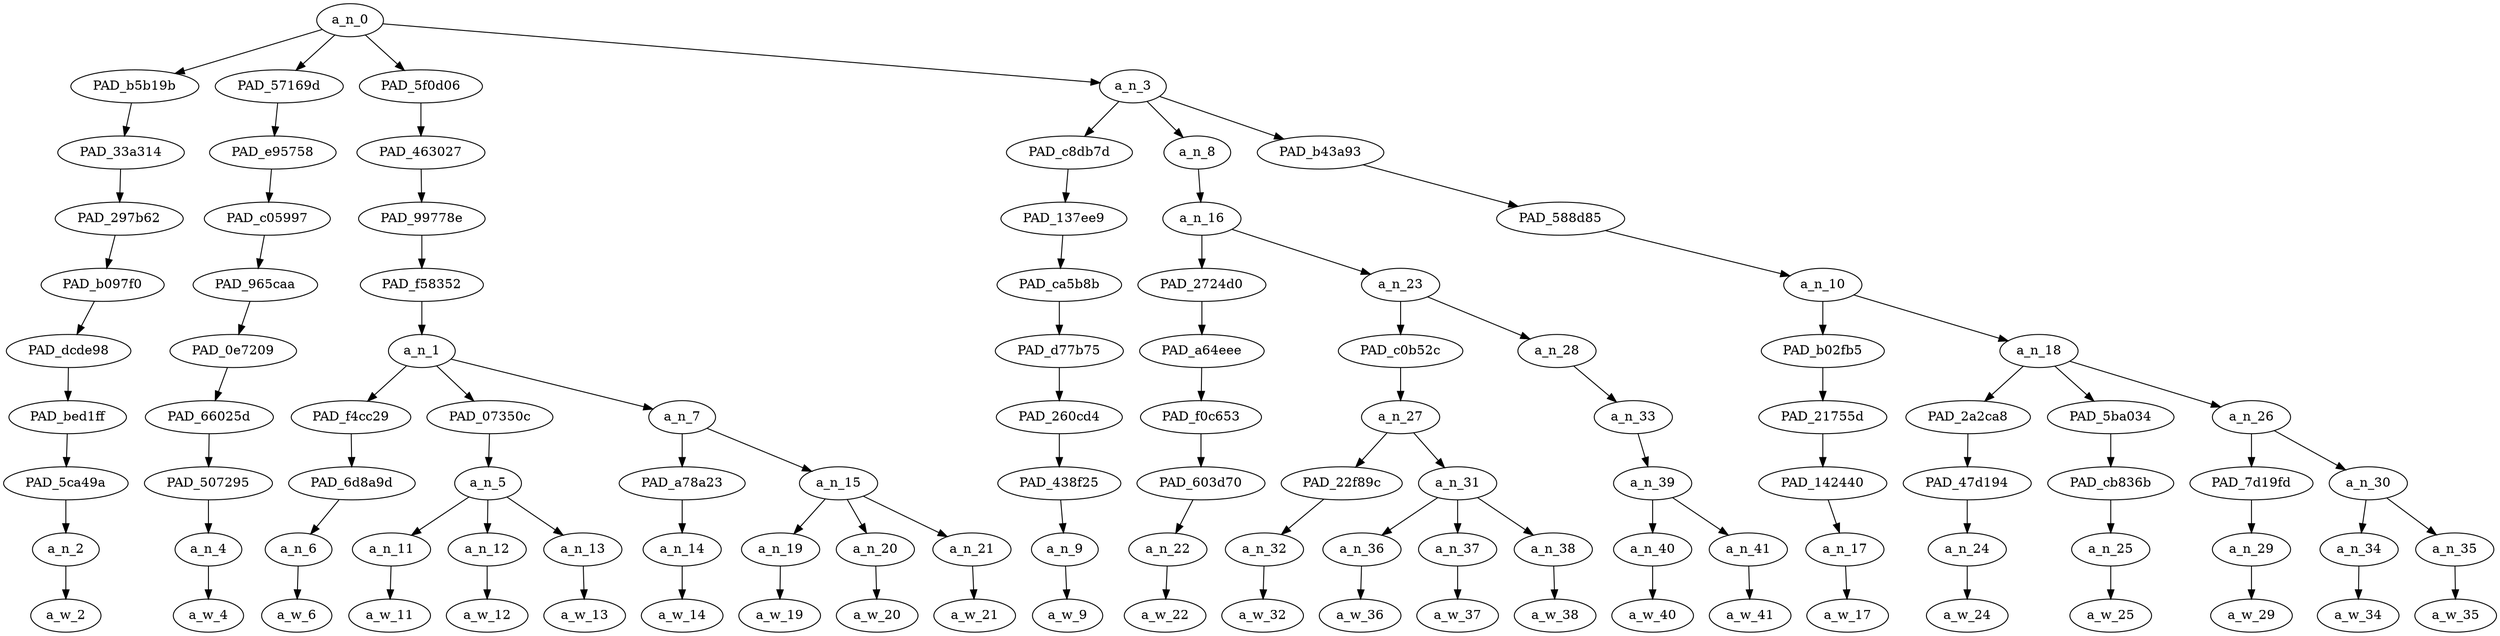 strict digraph "" {
	a_n_0	[div_dir=1,
		index=0,
		level=9,
		pos="12.270833333333334,9!",
		text_span="[0, 1, 2, 3, 4, 5, 6, 7, 8, 9, 10, 11, 12, 13, 14, 15, 16, 17, 18, 19, 20, 21, 22, 23]",
		value=1.00000002];
	PAD_b5b19b	[div_dir=1,
		index=1,
		level=8,
		pos="8.0,8!",
		text_span="[8]",
		value=0.02478693];
	a_n_0 -> PAD_b5b19b;
	PAD_57169d	[div_dir=-1,
		index=3,
		level=8,
		pos="23.0,8!",
		text_span="[23]",
		value=0.02560848];
	a_n_0 -> PAD_57169d;
	PAD_5f0d06	[div_dir=1,
		index=0,
		level=8,
		pos="3.0,8!",
		text_span="[0, 1, 2, 3, 4, 5, 6, 7]",
		value=0.46858451];
	a_n_0 -> PAD_5f0d06;
	a_n_3	[div_dir=1,
		index=2,
		level=8,
		pos="15.083333333333334,8!",
		text_span="[9, 10, 11, 12, 13, 14, 15, 16, 17, 18, 19, 20, 21, 22]",
		value=0.48090239];
	a_n_0 -> a_n_3;
	PAD_33a314	[div_dir=1,
		index=1,
		level=7,
		pos="8.0,7!",
		text_span="[8]",
		value=0.02478693];
	PAD_b5b19b -> PAD_33a314;
	PAD_297b62	[div_dir=1,
		index=1,
		level=6,
		pos="8.0,6!",
		text_span="[8]",
		value=0.02478693];
	PAD_33a314 -> PAD_297b62;
	PAD_b097f0	[div_dir=1,
		index=1,
		level=5,
		pos="8.0,5!",
		text_span="[8]",
		value=0.02478693];
	PAD_297b62 -> PAD_b097f0;
	PAD_dcde98	[div_dir=1,
		index=1,
		level=4,
		pos="8.0,4!",
		text_span="[8]",
		value=0.02478693];
	PAD_b097f0 -> PAD_dcde98;
	PAD_bed1ff	[div_dir=1,
		index=3,
		level=3,
		pos="8.0,3!",
		text_span="[8]",
		value=0.02478693];
	PAD_dcde98 -> PAD_bed1ff;
	PAD_5ca49a	[div_dir=1,
		index=4,
		level=2,
		pos="8.0,2!",
		text_span="[8]",
		value=0.02478693];
	PAD_bed1ff -> PAD_5ca49a;
	a_n_2	[div_dir=1,
		index=8,
		level=1,
		pos="8.0,1!",
		text_span="[8]",
		value=0.02478693];
	PAD_5ca49a -> a_n_2;
	a_w_2	[div_dir=0,
		index=8,
		level=0,
		pos="8,0!",
		text_span="[8]",
		value=but];
	a_n_2 -> a_w_2;
	PAD_e95758	[div_dir=-1,
		index=5,
		level=7,
		pos="23.0,7!",
		text_span="[23]",
		value=0.02560848];
	PAD_57169d -> PAD_e95758;
	PAD_c05997	[div_dir=-1,
		index=5,
		level=6,
		pos="23.0,6!",
		text_span="[23]",
		value=0.02560848];
	PAD_e95758 -> PAD_c05997;
	PAD_965caa	[div_dir=-1,
		index=6,
		level=5,
		pos="23.0,5!",
		text_span="[23]",
		value=0.02560848];
	PAD_c05997 -> PAD_965caa;
	PAD_0e7209	[div_dir=-1,
		index=8,
		level=4,
		pos="23.0,4!",
		text_span="[23]",
		value=0.02560848];
	PAD_965caa -> PAD_0e7209;
	PAD_66025d	[div_dir=-1,
		index=12,
		level=3,
		pos="23.0,3!",
		text_span="[23]",
		value=0.02560848];
	PAD_0e7209 -> PAD_66025d;
	PAD_507295	[div_dir=-1,
		index=15,
		level=2,
		pos="23.0,2!",
		text_span="[23]",
		value=0.02560848];
	PAD_66025d -> PAD_507295;
	a_n_4	[div_dir=-1,
		index=23,
		level=1,
		pos="23.0,1!",
		text_span="[23]",
		value=0.02560848];
	PAD_507295 -> a_n_4;
	a_w_4	[div_dir=0,
		index=23,
		level=0,
		pos="23,0!",
		text_span="[23]",
		value=😒];
	a_n_4 -> a_w_4;
	PAD_463027	[div_dir=1,
		index=0,
		level=7,
		pos="3.0,7!",
		text_span="[0, 1, 2, 3, 4, 5, 6, 7]",
		value=0.46858451];
	PAD_5f0d06 -> PAD_463027;
	PAD_99778e	[div_dir=1,
		index=0,
		level=6,
		pos="3.0,6!",
		text_span="[0, 1, 2, 3, 4, 5, 6, 7]",
		value=0.46858451];
	PAD_463027 -> PAD_99778e;
	PAD_f58352	[div_dir=1,
		index=0,
		level=5,
		pos="3.0,5!",
		text_span="[0, 1, 2, 3, 4, 5, 6, 7]",
		value=0.46858451];
	PAD_99778e -> PAD_f58352;
	a_n_1	[div_dir=1,
		index=0,
		level=4,
		pos="3.0,4!",
		text_span="[0, 1, 2, 3, 4, 5, 6, 7]",
		value=0.46858451];
	PAD_f58352 -> a_n_1;
	PAD_f4cc29	[div_dir=1,
		index=1,
		level=3,
		pos="3.0,3!",
		text_span="[3]",
		value=0.03121645];
	a_n_1 -> PAD_f4cc29;
	PAD_07350c	[div_dir=1,
		index=0,
		level=3,
		pos="1.0,3!",
		text_span="[0, 1, 2]",
		value=0.29772233];
	a_n_1 -> PAD_07350c;
	a_n_7	[div_dir=-1,
		index=2,
		level=3,
		pos="5.0,3!",
		text_span="[4, 5, 6, 7]",
		value=0.13951692];
	a_n_1 -> a_n_7;
	PAD_6d8a9d	[div_dir=1,
		index=1,
		level=2,
		pos="3.0,2!",
		text_span="[3]",
		value=0.03121645];
	PAD_f4cc29 -> PAD_6d8a9d;
	a_n_6	[div_dir=1,
		index=3,
		level=1,
		pos="3.0,1!",
		text_span="[3]",
		value=0.03121645];
	PAD_6d8a9d -> a_n_6;
	a_w_6	[div_dir=0,
		index=3,
		level=0,
		pos="3,0!",
		text_span="[3]",
		value=better];
	a_n_6 -> a_w_6;
	a_n_5	[div_dir=1,
		index=0,
		level=2,
		pos="1.0,2!",
		text_span="[0, 1, 2]",
		value=0.29772233];
	PAD_07350c -> a_n_5;
	a_n_11	[div_dir=1,
		index=0,
		level=1,
		pos="0.0,1!",
		text_span="[0]",
		value=0.07204355];
	a_n_5 -> a_n_11;
	a_n_12	[div_dir=1,
		index=1,
		level=1,
		pos="1.0,1!",
		text_span="[1]",
		value=0.16515031];
	a_n_5 -> a_n_12;
	a_n_13	[div_dir=-1,
		index=2,
		level=1,
		pos="2.0,1!",
		text_span="[2]",
		value=0.06029688];
	a_n_5 -> a_n_13;
	a_w_11	[div_dir=0,
		index=0,
		level=0,
		pos="0,0!",
		text_span="[0]",
		value=amber];
	a_n_11 -> a_w_11;
	a_w_12	[div_dir=0,
		index=1,
		level=0,
		pos="1,0!",
		text_span="[1]",
		value=guyer];
	a_n_12 -> a_w_12;
	a_w_13	[div_dir=0,
		index=2,
		level=0,
		pos="2,0!",
		text_span="[2]",
		value=ass];
	a_n_13 -> a_w_13;
	PAD_a78a23	[div_dir=-1,
		index=2,
		level=2,
		pos="4.0,2!",
		text_span="[4]",
		value=0.02607150];
	a_n_7 -> PAD_a78a23;
	a_n_15	[div_dir=-1,
		index=3,
		level=2,
		pos="6.0,2!",
		text_span="[5, 6, 7]",
		value=0.11331582];
	a_n_7 -> a_n_15;
	a_n_14	[div_dir=-1,
		index=4,
		level=1,
		pos="4.0,1!",
		text_span="[4]",
		value=0.02607150];
	PAD_a78a23 -> a_n_14;
	a_w_14	[div_dir=0,
		index=4,
		level=0,
		pos="4,0!",
		text_span="[4]",
		value=get];
	a_n_14 -> a_w_14;
	a_n_19	[div_dir=1,
		index=5,
		level=1,
		pos="5.0,1!",
		text_span="[5]",
		value=0.02267334];
	a_n_15 -> a_n_19;
	a_n_20	[div_dir=-1,
		index=6,
		level=1,
		pos="6.0,1!",
		text_span="[6]",
		value=0.03856571];
	a_n_15 -> a_n_20;
	a_n_21	[div_dir=-1,
		index=7,
		level=1,
		pos="7.0,1!",
		text_span="[7]",
		value=0.05199690];
	a_n_15 -> a_n_21;
	a_w_19	[div_dir=0,
		index=5,
		level=0,
		pos="5,0!",
		text_span="[5]",
		value=the];
	a_n_19 -> a_w_19;
	a_w_20	[div_dir=0,
		index=6,
		level=0,
		pos="6,0!",
		text_span="[6]",
		value=maximum];
	a_n_20 -> a_w_20;
	a_w_21	[div_dir=0,
		index=7,
		level=0,
		pos="7,0!",
		text_span="[7]",
		value=sentence];
	a_n_21 -> a_w_21;
	PAD_c8db7d	[div_dir=1,
		index=3,
		level=7,
		pos="16.0,7!",
		text_span="[16]",
		value=0.02176987];
	a_n_3 -> PAD_c8db7d;
	a_n_8	[div_dir=-1,
		index=2,
		level=7,
		pos="11.125,7!",
		text_span="[9, 10, 11, 12, 13, 14, 15]",
		value=0.33179901];
	a_n_3 -> a_n_8;
	PAD_b43a93	[div_dir=1,
		index=4,
		level=7,
		pos="18.125,7!",
		text_span="[17, 18, 19, 20, 21, 22]",
		value=0.12732516];
	a_n_3 -> PAD_b43a93;
	PAD_137ee9	[div_dir=1,
		index=3,
		level=6,
		pos="16.0,6!",
		text_span="[16]",
		value=0.02176987];
	PAD_c8db7d -> PAD_137ee9;
	PAD_ca5b8b	[div_dir=1,
		index=4,
		level=5,
		pos="16.0,5!",
		text_span="[16]",
		value=0.02176987];
	PAD_137ee9 -> PAD_ca5b8b;
	PAD_d77b75	[div_dir=1,
		index=5,
		level=4,
		pos="16.0,4!",
		text_span="[16]",
		value=0.02176987];
	PAD_ca5b8b -> PAD_d77b75;
	PAD_260cd4	[div_dir=1,
		index=7,
		level=3,
		pos="16.0,3!",
		text_span="[16]",
		value=0.02176987];
	PAD_d77b75 -> PAD_260cd4;
	PAD_438f25	[div_dir=1,
		index=9,
		level=2,
		pos="16.0,2!",
		text_span="[16]",
		value=0.02176987];
	PAD_260cd4 -> PAD_438f25;
	a_n_9	[div_dir=1,
		index=16,
		level=1,
		pos="16.0,1!",
		text_span="[16]",
		value=0.02176987];
	PAD_438f25 -> a_n_9;
	a_w_9	[div_dir=0,
		index=16,
		level=0,
		pos="16,0!",
		text_span="[16]",
		value=i];
	a_n_9 -> a_w_9;
	a_n_16	[div_dir=-1,
		index=2,
		level=6,
		pos="11.125,6!",
		text_span="[9, 10, 11, 12, 13, 14, 15]",
		value=0.33172876];
	a_n_8 -> a_n_16;
	PAD_2724d0	[div_dir=-1,
		index=2,
		level=5,
		pos="9.0,5!",
		text_span="[9]",
		value=0.04368559];
	a_n_16 -> PAD_2724d0;
	a_n_23	[div_dir=1,
		index=3,
		level=5,
		pos="13.25,5!",
		text_span="[10, 11, 12, 13, 14, 15]",
		value=0.28797292];
	a_n_16 -> a_n_23;
	PAD_a64eee	[div_dir=-1,
		index=2,
		level=4,
		pos="9.0,4!",
		text_span="[9]",
		value=0.04368559];
	PAD_2724d0 -> PAD_a64eee;
	PAD_f0c653	[div_dir=-1,
		index=4,
		level=3,
		pos="9.0,3!",
		text_span="[9]",
		value=0.04368559];
	PAD_a64eee -> PAD_f0c653;
	PAD_603d70	[div_dir=-1,
		index=5,
		level=2,
		pos="9.0,2!",
		text_span="[9]",
		value=0.04368559];
	PAD_f0c653 -> PAD_603d70;
	a_n_22	[div_dir=-1,
		index=9,
		level=1,
		pos="9.0,1!",
		text_span="[9]",
		value=0.04368559];
	PAD_603d70 -> a_n_22;
	a_w_22	[div_dir=0,
		index=9,
		level=0,
		pos="9,0!",
		text_span="[9]",
		value=ik];
	a_n_22 -> a_w_22;
	PAD_c0b52c	[div_dir=1,
		index=3,
		level=4,
		pos="12.0,4!",
		text_span="[10, 11, 12, 13]",
		value=0.20898217];
	a_n_23 -> PAD_c0b52c;
	a_n_28	[div_dir=-1,
		index=4,
		level=4,
		pos="14.5,4!",
		text_span="[14, 15]",
		value=0.07898457];
	a_n_23 -> a_n_28;
	a_n_27	[div_dir=1,
		index=5,
		level=3,
		pos="12.0,3!",
		text_span="[10, 11, 12, 13]",
		value=0.20898217];
	PAD_c0b52c -> a_n_27;
	PAD_22f89c	[div_dir=-1,
		index=7,
		level=2,
		pos="13.0,2!",
		text_span="[13]",
		value=0.05451378];
	a_n_27 -> PAD_22f89c;
	a_n_31	[div_dir=1,
		index=6,
		level=2,
		pos="11.0,2!",
		text_span="[10, 11, 12]",
		value=0.15435313];
	a_n_27 -> a_n_31;
	a_n_32	[div_dir=-1,
		index=13,
		level=1,
		pos="13.0,1!",
		text_span="[13]",
		value=0.05451378];
	PAD_22f89c -> a_n_32;
	a_w_32	[div_dir=0,
		index=13,
		level=0,
		pos="13,0!",
		text_span="[13]",
		value=bout];
	a_n_32 -> a_w_32;
	a_n_36	[div_dir=1,
		index=10,
		level=1,
		pos="10.0,1!",
		text_span="[10]",
		value=0.04104715];
	a_n_31 -> a_n_36;
	a_n_37	[div_dir=1,
		index=11,
		level=1,
		pos="11.0,1!",
		text_span="[11]",
		value=0.06247403];
	a_n_31 -> a_n_37;
	a_n_38	[div_dir=-1,
		index=12,
		level=1,
		pos="12.0,1!",
		text_span="[12]",
		value=0.05061928];
	a_n_31 -> a_n_38;
	a_w_36	[div_dir=0,
		index=10,
		level=0,
		pos="10,0!",
		text_span="[10]",
		value=her];
	a_n_36 -> a_w_36;
	a_w_37	[div_dir=0,
		index=11,
		level=0,
		pos="11,0!",
		text_span="[11]",
		value=white];
	a_n_37 -> a_w_37;
	a_w_38	[div_dir=0,
		index=12,
		level=0,
		pos="12,0!",
		text_span="[12]",
		value=ass1];
	a_n_38 -> a_w_38;
	a_n_33	[div_dir=-1,
		index=6,
		level=3,
		pos="14.5,3!",
		text_span="[14, 15]",
		value=0.07883034];
	a_n_28 -> a_n_33;
	a_n_39	[div_dir=-1,
		index=8,
		level=2,
		pos="14.5,2!",
		text_span="[14, 15]",
		value=0.07867611];
	a_n_33 -> a_n_39;
	a_n_40	[div_dir=1,
		index=14,
		level=1,
		pos="14.0,1!",
		text_span="[14]",
		value=0.02129378];
	a_n_39 -> a_n_40;
	a_n_41	[div_dir=-1,
		index=15,
		level=1,
		pos="15.0,1!",
		text_span="[15]",
		value=0.05722810];
	a_n_39 -> a_n_41;
	a_w_40	[div_dir=0,
		index=14,
		level=0,
		pos="14,0!",
		text_span="[14]",
		value=to];
	a_n_40 -> a_w_40;
	a_w_41	[div_dir=0,
		index=15,
		level=0,
		pos="15,0!",
		text_span="[15]",
		value=skate];
	a_n_41 -> a_w_41;
	PAD_588d85	[div_dir=1,
		index=4,
		level=6,
		pos="18.125,6!",
		text_span="[17, 18, 19, 20, 21, 22]",
		value=0.12732516];
	PAD_b43a93 -> PAD_588d85;
	a_n_10	[div_dir=1,
		index=5,
		level=5,
		pos="18.125,5!",
		text_span="[17, 18, 19, 20, 21, 22]",
		value=0.12732516];
	PAD_588d85 -> a_n_10;
	PAD_b02fb5	[div_dir=-1,
		index=6,
		level=4,
		pos="17.0,4!",
		text_span="[17]",
		value=0.01668763];
	a_n_10 -> PAD_b02fb5;
	a_n_18	[div_dir=1,
		index=7,
		level=4,
		pos="19.25,4!",
		text_span="[18, 19, 20, 21, 22]",
		value=0.11058702];
	a_n_10 -> a_n_18;
	PAD_21755d	[div_dir=-1,
		index=8,
		level=3,
		pos="17.0,3!",
		text_span="[17]",
		value=0.01668763];
	PAD_b02fb5 -> PAD_21755d;
	PAD_142440	[div_dir=-1,
		index=10,
		level=2,
		pos="17.0,2!",
		text_span="[17]",
		value=0.01668763];
	PAD_21755d -> PAD_142440;
	a_n_17	[div_dir=-1,
		index=17,
		level=1,
		pos="17.0,1!",
		text_span="[17]",
		value=0.01668763];
	PAD_142440 -> a_n_17;
	a_w_17	[div_dir=0,
		index=17,
		level=0,
		pos="17,0!",
		text_span="[17]",
		value=can];
	a_n_17 -> a_w_17;
	PAD_2a2ca8	[div_dir=1,
		index=9,
		level=3,
		pos="18.0,3!",
		text_span="[18]",
		value=0.02034917];
	a_n_18 -> PAD_2a2ca8;
	PAD_5ba034	[div_dir=1,
		index=10,
		level=3,
		pos="19.0,3!",
		text_span="[19]",
		value=0.01510520];
	a_n_18 -> PAD_5ba034;
	a_n_26	[div_dir=1,
		index=11,
		level=3,
		pos="20.75,3!",
		text_span="[20, 21, 22]",
		value=0.07507214];
	a_n_18 -> a_n_26;
	PAD_47d194	[div_dir=1,
		index=11,
		level=2,
		pos="18.0,2!",
		text_span="[18]",
		value=0.02034917];
	PAD_2a2ca8 -> PAD_47d194;
	a_n_24	[div_dir=1,
		index=18,
		level=1,
		pos="18.0,1!",
		text_span="[18]",
		value=0.02034917];
	PAD_47d194 -> a_n_24;
	a_w_24	[div_dir=0,
		index=18,
		level=0,
		pos="18,0!",
		text_span="[18]",
		value=feel];
	a_n_24 -> a_w_24;
	PAD_cb836b	[div_dir=1,
		index=12,
		level=2,
		pos="19.0,2!",
		text_span="[19]",
		value=0.01510520];
	PAD_5ba034 -> PAD_cb836b;
	a_n_25	[div_dir=1,
		index=19,
		level=1,
		pos="19.0,1!",
		text_span="[19]",
		value=0.01510520];
	PAD_cb836b -> a_n_25;
	a_w_25	[div_dir=0,
		index=19,
		level=0,
		pos="19,0!",
		text_span="[19]",
		value=it];
	a_n_25 -> a_w_25;
	PAD_7d19fd	[div_dir=1,
		index=13,
		level=2,
		pos="20.0,2!",
		text_span="[20]",
		value=0.01630053];
	a_n_26 -> PAD_7d19fd;
	a_n_30	[div_dir=1,
		index=14,
		level=2,
		pos="21.5,2!",
		text_span="[21, 22]",
		value=0.05872083];
	a_n_26 -> a_n_30;
	a_n_29	[div_dir=1,
		index=20,
		level=1,
		pos="20.0,1!",
		text_span="[20]",
		value=0.01630053];
	PAD_7d19fd -> a_n_29;
	a_w_29	[div_dir=0,
		index=20,
		level=0,
		pos="20,0!",
		text_span="[20]",
		value=in];
	a_n_29 -> a_w_29;
	a_n_34	[div_dir=1,
		index=21,
		level=1,
		pos="21.0,1!",
		text_span="[21]",
		value=0.02342887];
	a_n_30 -> a_n_34;
	a_n_35	[div_dir=-1,
		index=22,
		level=1,
		pos="22.0,1!",
		text_span="[22]",
		value=0.03524182];
	a_n_30 -> a_n_35;
	a_w_34	[div_dir=0,
		index=21,
		level=0,
		pos="21,0!",
		text_span="[21]",
		value=my];
	a_n_34 -> a_w_34;
	a_w_35	[div_dir=0,
		index=22,
		level=0,
		pos="22,0!",
		text_span="[22]",
		value=spirit];
	a_n_35 -> a_w_35;
}
